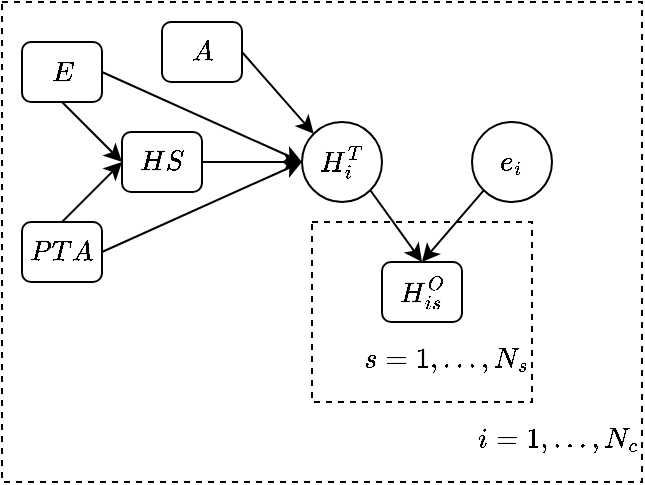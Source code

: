 <mxfile version="16.4.11" type="device"><diagram id="mrnhjX04Ps5nr6nNVxhZ" name="Page-1"><mxGraphModel dx="593" dy="306" grid="1" gridSize="10" guides="1" tooltips="1" connect="1" arrows="1" fold="1" page="1" pageScale="1" pageWidth="850" pageHeight="1100" math="1" shadow="0"><root><mxCell id="0"/><mxCell id="1" parent="0"/><mxCell id="fWGD5fOe601-i6TKZtvo-13" value="&lt;div&gt;$$i = 1, \dots, N_{c}$$&lt;/div&gt;" style="rounded=0;whiteSpace=wrap;html=1;dashed=1;fillColor=none;verticalAlign=bottom;align=right;" parent="1" vertex="1"><mxGeometry x="190" y="160" width="320" height="240" as="geometry"/></mxCell><mxCell id="fWGD5fOe601-i6TKZtvo-9" value="&lt;div&gt;$$s = 1, \dots, N_{s}$$&lt;/div&gt;" style="rounded=0;whiteSpace=wrap;html=1;dashed=1;fillColor=none;verticalAlign=bottom;align=right;" parent="1" vertex="1"><mxGeometry x="345" y="270" width="110" height="90" as="geometry"/></mxCell><mxCell id="fWGD5fOe601-i6TKZtvo-1" value="&lt;div&gt;$$H^{O}_{is}$$&lt;/div&gt;" style="rounded=1;whiteSpace=wrap;html=1;" parent="1" vertex="1"><mxGeometry x="380" y="290" width="40" height="30" as="geometry"/></mxCell><mxCell id="fWGD5fOe601-i6TKZtvo-3" style="rounded=0;orthogonalLoop=1;jettySize=auto;html=1;exitX=1;exitY=1;exitDx=0;exitDy=0;entryX=0.5;entryY=0;entryDx=0;entryDy=0;" parent="1" source="fWGD5fOe601-i6TKZtvo-2" target="fWGD5fOe601-i6TKZtvo-1" edge="1"><mxGeometry relative="1" as="geometry"/></mxCell><mxCell id="fWGD5fOe601-i6TKZtvo-2" value="&lt;div&gt;$$H^{T}_{i}$$&lt;/div&gt;" style="ellipse;whiteSpace=wrap;html=1;aspect=fixed;" parent="1" vertex="1"><mxGeometry x="340" y="220" width="40" height="40" as="geometry"/></mxCell><mxCell id="fWGD5fOe601-i6TKZtvo-5" style="rounded=0;orthogonalLoop=1;jettySize=auto;html=1;exitX=0;exitY=1;exitDx=0;exitDy=0;entryX=0.5;entryY=0;entryDx=0;entryDy=0;" parent="1" source="fWGD5fOe601-i6TKZtvo-4" target="fWGD5fOe601-i6TKZtvo-1" edge="1"><mxGeometry relative="1" as="geometry"/></mxCell><mxCell id="fWGD5fOe601-i6TKZtvo-4" value="&lt;div&gt;$$e_{i}$$&lt;/div&gt;" style="ellipse;whiteSpace=wrap;html=1;aspect=fixed;" parent="1" vertex="1"><mxGeometry x="425" y="220" width="40" height="40" as="geometry"/></mxCell><mxCell id="mkWhIGH4A78UqzmKRshy-15" style="edgeStyle=none;rounded=0;orthogonalLoop=1;jettySize=auto;html=1;exitX=1;exitY=0.5;exitDx=0;exitDy=0;entryX=0;entryY=0.5;entryDx=0;entryDy=0;" edge="1" parent="1" source="fWGD5fOe601-i6TKZtvo-11" target="fWGD5fOe601-i6TKZtvo-2"><mxGeometry relative="1" as="geometry"/></mxCell><mxCell id="fWGD5fOe601-i6TKZtvo-11" value="&lt;div&gt;$$HS$$&lt;/div&gt;" style="rounded=1;whiteSpace=wrap;html=1;" parent="1" vertex="1"><mxGeometry x="250" y="225" width="40" height="30" as="geometry"/></mxCell><mxCell id="mkWhIGH4A78UqzmKRshy-13" style="edgeStyle=none;rounded=0;orthogonalLoop=1;jettySize=auto;html=1;exitX=0.5;exitY=0;exitDx=0;exitDy=0;entryX=0;entryY=0.5;entryDx=0;entryDy=0;" edge="1" parent="1" source="mkWhIGH4A78UqzmKRshy-1" target="fWGD5fOe601-i6TKZtvo-11"><mxGeometry relative="1" as="geometry"/></mxCell><mxCell id="mkWhIGH4A78UqzmKRshy-14" style="edgeStyle=none;rounded=0;orthogonalLoop=1;jettySize=auto;html=1;exitX=1;exitY=0.5;exitDx=0;exitDy=0;entryX=0;entryY=0.5;entryDx=0;entryDy=0;" edge="1" parent="1" source="mkWhIGH4A78UqzmKRshy-1" target="fWGD5fOe601-i6TKZtvo-2"><mxGeometry relative="1" as="geometry"/></mxCell><mxCell id="mkWhIGH4A78UqzmKRshy-1" value="&lt;div&gt;$$PTA$$&lt;/div&gt;" style="rounded=1;whiteSpace=wrap;html=1;" vertex="1" parent="1"><mxGeometry x="200" y="270" width="40" height="30" as="geometry"/></mxCell><mxCell id="mkWhIGH4A78UqzmKRshy-6" style="edgeStyle=none;rounded=0;orthogonalLoop=1;jettySize=auto;html=1;exitX=1;exitY=0.5;exitDx=0;exitDy=0;entryX=0;entryY=0.5;entryDx=0;entryDy=0;" edge="1" parent="1" source="mkWhIGH4A78UqzmKRshy-4" target="fWGD5fOe601-i6TKZtvo-2"><mxGeometry relative="1" as="geometry"/></mxCell><mxCell id="mkWhIGH4A78UqzmKRshy-7" style="edgeStyle=none;rounded=0;orthogonalLoop=1;jettySize=auto;html=1;exitX=0.5;exitY=1;exitDx=0;exitDy=0;entryX=0;entryY=0.5;entryDx=0;entryDy=0;" edge="1" parent="1" source="mkWhIGH4A78UqzmKRshy-4" target="fWGD5fOe601-i6TKZtvo-11"><mxGeometry relative="1" as="geometry"/></mxCell><mxCell id="mkWhIGH4A78UqzmKRshy-4" value="&lt;div&gt;$$E$$&lt;/div&gt;" style="rounded=1;whiteSpace=wrap;html=1;" vertex="1" parent="1"><mxGeometry x="200" y="180" width="40" height="30" as="geometry"/></mxCell><mxCell id="mkWhIGH4A78UqzmKRshy-16" style="edgeStyle=none;rounded=0;orthogonalLoop=1;jettySize=auto;html=1;exitX=1;exitY=0.5;exitDx=0;exitDy=0;entryX=0;entryY=0;entryDx=0;entryDy=0;" edge="1" parent="1" source="mkWhIGH4A78UqzmKRshy-9" target="fWGD5fOe601-i6TKZtvo-2"><mxGeometry relative="1" as="geometry"/></mxCell><mxCell id="mkWhIGH4A78UqzmKRshy-9" value="&lt;div&gt;$$A$$&lt;/div&gt;" style="rounded=1;whiteSpace=wrap;html=1;" vertex="1" parent="1"><mxGeometry x="270" y="170" width="40" height="30" as="geometry"/></mxCell></root></mxGraphModel></diagram></mxfile>